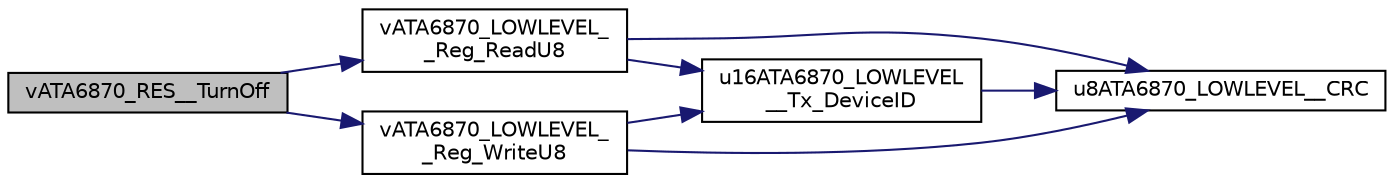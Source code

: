 digraph "vATA6870_RES__TurnOff"
{
  edge [fontname="Helvetica",fontsize="10",labelfontname="Helvetica",labelfontsize="10"];
  node [fontname="Helvetica",fontsize="10",shape=record];
  rankdir="LR";
  Node1 [label="vATA6870_RES__TurnOff",height=0.2,width=0.4,color="black", fillcolor="grey75", style="filled", fontcolor="black"];
  Node1 -> Node2 [color="midnightblue",fontsize="10",style="solid",fontname="Helvetica"];
  Node2 [label="vATA6870_LOWLEVEL_\l_Reg_ReadU8",height=0.2,width=0.4,color="black", fillcolor="white", style="filled",URL="$group___a_t_a6870_____l_o_w_l_e_v_e_l.html#gad9081db4f51c40aeb11d0a82b0b21d3b",tooltip="Read a byte / byte array from a device with a given length. "];
  Node2 -> Node3 [color="midnightblue",fontsize="10",style="solid",fontname="Helvetica"];
  Node3 [label="u16ATA6870_LOWLEVEL\l__Tx_DeviceID",height=0.2,width=0.4,color="black", fillcolor="white", style="filled",URL="$group___a_t_a6870_____l_o_w_l_e_v_e_l.html#ga84fd5c0dfcadafaba0fee7c0f89960a4",tooltip="Transmit the device ID portion on the SPI transaction. "];
  Node3 -> Node4 [color="midnightblue",fontsize="10",style="solid",fontname="Helvetica"];
  Node4 [label="u8ATA6870_LOWLEVEL__CRC",height=0.2,width=0.4,color="black", fillcolor="white", style="filled",URL="$group___a_t_a6870_____l_o_w_l_e_v_e_l.html#ga4b1efdf4a08f6154340fdee57150f075",tooltip="Compute one byte of the CRC. "];
  Node2 -> Node4 [color="midnightblue",fontsize="10",style="solid",fontname="Helvetica"];
  Node1 -> Node5 [color="midnightblue",fontsize="10",style="solid",fontname="Helvetica"];
  Node5 [label="vATA6870_LOWLEVEL_\l_Reg_WriteU8",height=0.2,width=0.4,color="black", fillcolor="white", style="filled",URL="$group___a_t_a6870_____l_o_w_l_e_v_e_l.html#ga9169e0a4e5b03cf68bbc0ccab3e5e0ea",tooltip="Write a U8 to a devices register. "];
  Node5 -> Node3 [color="midnightblue",fontsize="10",style="solid",fontname="Helvetica"];
  Node5 -> Node4 [color="midnightblue",fontsize="10",style="solid",fontname="Helvetica"];
}
